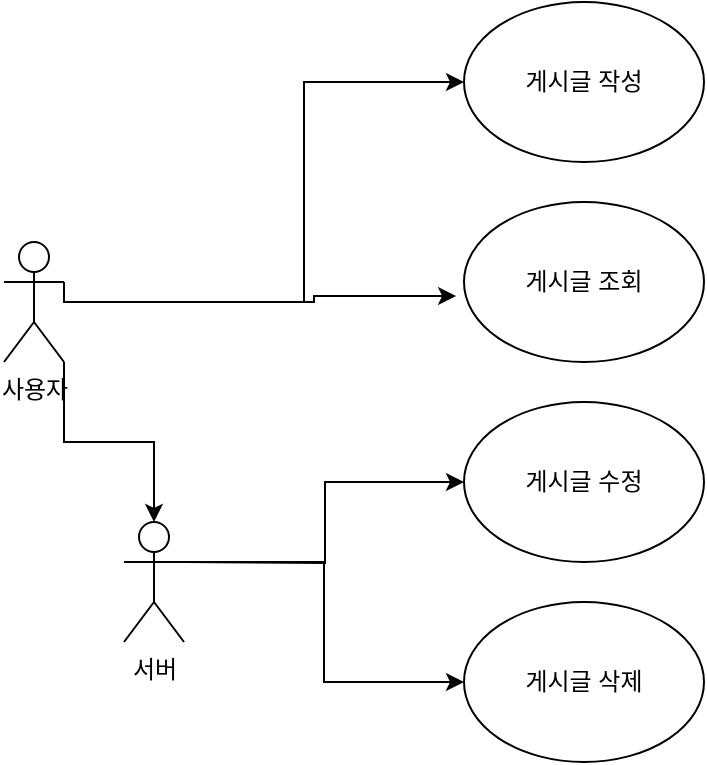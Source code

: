 <mxfile version="22.0.8" type="device">
  <diagram name="페이지-1" id="Kcsvx4dtwqFqy711SwPN">
    <mxGraphModel dx="1434" dy="758" grid="1" gridSize="10" guides="1" tooltips="1" connect="1" arrows="1" fold="1" page="1" pageScale="1" pageWidth="827" pageHeight="1169" math="0" shadow="0">
      <root>
        <mxCell id="0" />
        <mxCell id="1" parent="0" />
        <mxCell id="ONP3pnC64CXJSzMGF-jO-11" style="edgeStyle=orthogonalEdgeStyle;rounded=0;orthogonalLoop=1;jettySize=auto;html=1;exitX=1;exitY=0.333;exitDx=0;exitDy=0;exitPerimeter=0;entryX=0;entryY=0.5;entryDx=0;entryDy=0;" edge="1" parent="1" source="ONP3pnC64CXJSzMGF-jO-1" target="ONP3pnC64CXJSzMGF-jO-2">
          <mxGeometry relative="1" as="geometry">
            <Array as="points">
              <mxPoint x="320" y="290" />
              <mxPoint x="320" y="180" />
            </Array>
          </mxGeometry>
        </mxCell>
        <mxCell id="ONP3pnC64CXJSzMGF-jO-1" value="사용자" style="shape=umlActor;verticalLabelPosition=bottom;verticalAlign=top;html=1;outlineConnect=0;" vertex="1" parent="1">
          <mxGeometry x="170" y="260" width="30" height="60" as="geometry" />
        </mxCell>
        <mxCell id="ONP3pnC64CXJSzMGF-jO-2" value="게시글 작성" style="ellipse;whiteSpace=wrap;html=1;" vertex="1" parent="1">
          <mxGeometry x="400" y="140" width="120" height="80" as="geometry" />
        </mxCell>
        <mxCell id="ONP3pnC64CXJSzMGF-jO-3" value="게시글 조회" style="ellipse;whiteSpace=wrap;html=1;" vertex="1" parent="1">
          <mxGeometry x="400" y="240" width="120" height="80" as="geometry" />
        </mxCell>
        <mxCell id="ONP3pnC64CXJSzMGF-jO-4" value="게시글 수정" style="ellipse;whiteSpace=wrap;html=1;" vertex="1" parent="1">
          <mxGeometry x="400" y="340" width="120" height="80" as="geometry" />
        </mxCell>
        <mxCell id="ONP3pnC64CXJSzMGF-jO-5" value="게시글 삭제" style="ellipse;whiteSpace=wrap;html=1;" vertex="1" parent="1">
          <mxGeometry x="400" y="440" width="120" height="80" as="geometry" />
        </mxCell>
        <mxCell id="ONP3pnC64CXJSzMGF-jO-18" style="edgeStyle=orthogonalEdgeStyle;rounded=0;orthogonalLoop=1;jettySize=auto;html=1;entryX=0;entryY=0.5;entryDx=0;entryDy=0;" edge="1" parent="1" target="ONP3pnC64CXJSzMGF-jO-4">
          <mxGeometry relative="1" as="geometry">
            <mxPoint x="260" y="420" as="sourcePoint" />
          </mxGeometry>
        </mxCell>
        <mxCell id="ONP3pnC64CXJSzMGF-jO-19" style="edgeStyle=orthogonalEdgeStyle;rounded=0;orthogonalLoop=1;jettySize=auto;html=1;exitX=1;exitY=0.333;exitDx=0;exitDy=0;exitPerimeter=0;entryX=0;entryY=0.5;entryDx=0;entryDy=0;" edge="1" parent="1" source="ONP3pnC64CXJSzMGF-jO-6" target="ONP3pnC64CXJSzMGF-jO-5">
          <mxGeometry relative="1" as="geometry" />
        </mxCell>
        <mxCell id="ONP3pnC64CXJSzMGF-jO-6" value="서버" style="shape=umlActor;verticalLabelPosition=bottom;verticalAlign=top;html=1;outlineConnect=0;" vertex="1" parent="1">
          <mxGeometry x="230" y="400" width="30" height="60" as="geometry" />
        </mxCell>
        <mxCell id="ONP3pnC64CXJSzMGF-jO-12" style="edgeStyle=orthogonalEdgeStyle;rounded=0;orthogonalLoop=1;jettySize=auto;html=1;exitX=1;exitY=0.333;exitDx=0;exitDy=0;exitPerimeter=0;entryX=-0.033;entryY=0.588;entryDx=0;entryDy=0;entryPerimeter=0;" edge="1" parent="1" source="ONP3pnC64CXJSzMGF-jO-1" target="ONP3pnC64CXJSzMGF-jO-3">
          <mxGeometry relative="1" as="geometry">
            <Array as="points">
              <mxPoint x="325" y="290" />
              <mxPoint x="325" y="287" />
            </Array>
          </mxGeometry>
        </mxCell>
        <mxCell id="ONP3pnC64CXJSzMGF-jO-17" style="edgeStyle=orthogonalEdgeStyle;rounded=0;orthogonalLoop=1;jettySize=auto;html=1;exitX=1;exitY=1;exitDx=0;exitDy=0;exitPerimeter=0;entryX=0.5;entryY=0;entryDx=0;entryDy=0;entryPerimeter=0;" edge="1" parent="1" source="ONP3pnC64CXJSzMGF-jO-1" target="ONP3pnC64CXJSzMGF-jO-6">
          <mxGeometry relative="1" as="geometry" />
        </mxCell>
      </root>
    </mxGraphModel>
  </diagram>
</mxfile>
